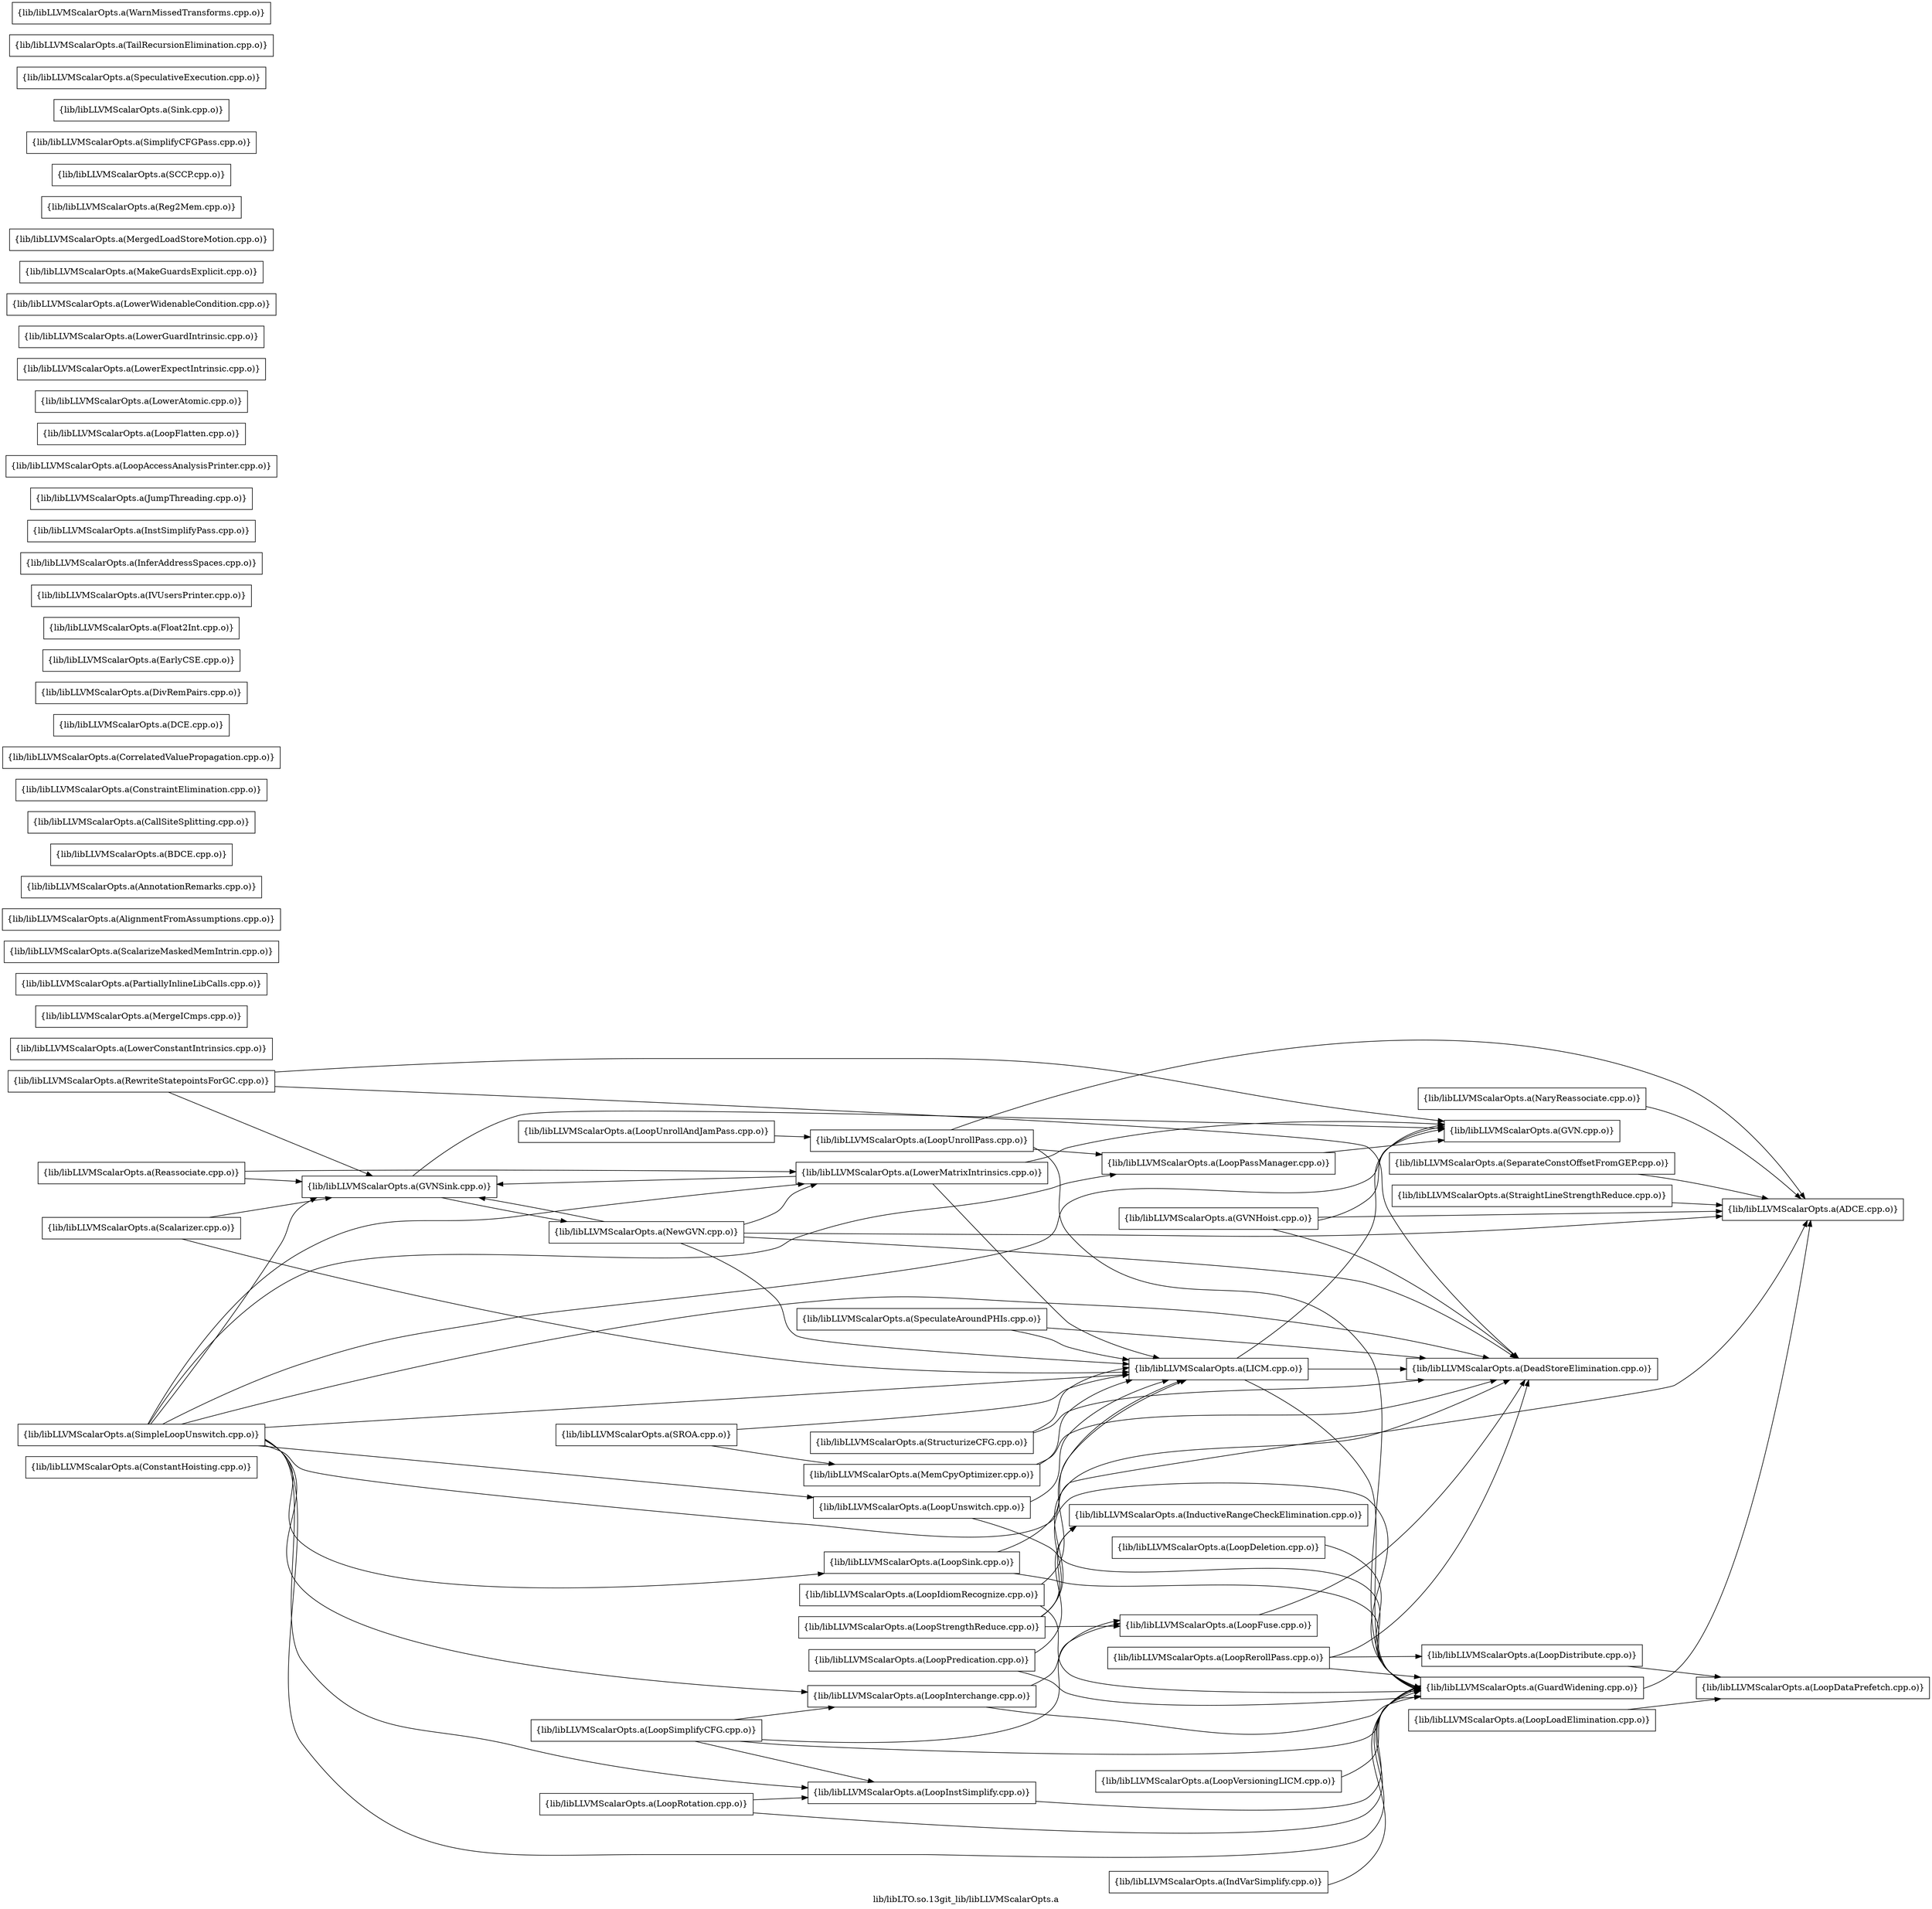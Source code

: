 digraph "lib/libLTO.so.13git_lib/libLLVMScalarOpts.a" {
	label="lib/libLTO.so.13git_lib/libLLVMScalarOpts.a";
	rankdir=LR;

	Node0x558810148f48 [shape=record,shape=box,group=0,label="{lib/libLLVMScalarOpts.a(ConstantHoisting.cpp.o)}"];
	Node0x55881013ed18 [shape=record,shape=box,group=0,label="{lib/libLLVMScalarOpts.a(LoopStrengthReduce.cpp.o)}"];
	Node0x55881013ed18 -> Node0x558810149718;
	Node0x55881013ed18 -> Node0x55881014c968;
	Node0x55881013ed18 -> Node0x558810155b08;
	Node0x55881013ed18 -> Node0x558810160d28;
	Node0x558810163028 [shape=record,shape=box,group=0,label="{lib/libLLVMScalarOpts.a(LowerConstantIntrinsics.cpp.o)}"];
	Node0x5588101601e8 [shape=record,shape=box,group=0,label="{lib/libLLVMScalarOpts.a(MergeICmps.cpp.o)}"];
	Node0x558810162038 [shape=record,shape=box,group=0,label="{lib/libLLVMScalarOpts.a(PartiallyInlineLibCalls.cpp.o)}"];
	Node0x55881015f9c8 [shape=record,shape=box,group=0,label="{lib/libLLVMScalarOpts.a(ScalarizeMaskedMemIntrin.cpp.o)}"];
	Node0x558810158df8 [shape=record,shape=box,group=0,label="{lib/libLLVMScalarOpts.a(ADCE.cpp.o)}"];
	Node0x558810158088 [shape=record,shape=box,group=0,label="{lib/libLLVMScalarOpts.a(AlignmentFromAssumptions.cpp.o)}"];
	Node0x558810157408 [shape=record,shape=box,group=0,label="{lib/libLLVMScalarOpts.a(AnnotationRemarks.cpp.o)}"];
	Node0x558810146e78 [shape=record,shape=box,group=0,label="{lib/libLLVMScalarOpts.a(BDCE.cpp.o)}"];
	Node0x558810149218 [shape=record,shape=box,group=0,label="{lib/libLLVMScalarOpts.a(CallSiteSplitting.cpp.o)}"];
	Node0x5588101482c8 [shape=record,shape=box,group=0,label="{lib/libLLVMScalarOpts.a(ConstraintElimination.cpp.o)}"];
	Node0x55881014a938 [shape=record,shape=box,group=0,label="{lib/libLLVMScalarOpts.a(CorrelatedValuePropagation.cpp.o)}"];
	Node0x558810149bc8 [shape=record,shape=box,group=0,label="{lib/libLLVMScalarOpts.a(DCE.cpp.o)}"];
	Node0x558810149718 [shape=record,shape=box,group=0,label="{lib/libLLVMScalarOpts.a(DeadStoreElimination.cpp.o)}"];
	Node0x55881014bc48 [shape=record,shape=box,group=0,label="{lib/libLLVMScalarOpts.a(DivRemPairs.cpp.o)}"];
	Node0x55881014aed8 [shape=record,shape=box,group=0,label="{lib/libLLVMScalarOpts.a(EarlyCSE.cpp.o)}"];
	Node0x55881014aca8 [shape=record,shape=box,group=0,label="{lib/libLLVMScalarOpts.a(Float2Int.cpp.o)}"];
	Node0x55881014c968 [shape=record,shape=box,group=0,label="{lib/libLLVMScalarOpts.a(GuardWidening.cpp.o)}"];
	Node0x55881014c968 -> Node0x558810158df8;
	Node0x558810162808 [shape=record,shape=box,group=0,label="{lib/libLLVMScalarOpts.a(GVN.cpp.o)}"];
	Node0x5588101634d8 [shape=record,shape=box,group=0,label="{lib/libLLVMScalarOpts.a(GVNHoist.cpp.o)}"];
	Node0x5588101634d8 -> Node0x558810158df8;
	Node0x5588101634d8 -> Node0x558810149718;
	Node0x5588101634d8 -> Node0x558810162808;
	Node0x5588101637a8 [shape=record,shape=box,group=0,label="{lib/libLLVMScalarOpts.a(GVNSink.cpp.o)}"];
	Node0x5588101637a8 -> Node0x558810162808;
	Node0x5588101637a8 -> Node0x558810161958;
	Node0x558810155338 [shape=record,shape=box,group=0,label="{lib/libLLVMScalarOpts.a(IVUsersPrinter.cpp.o)}"];
	Node0x558810155b08 [shape=record,shape=box,group=0,label="{lib/libLLVMScalarOpts.a(InductiveRangeCheckElimination.cpp.o)}"];
	Node0x5588101557e8 [shape=record,shape=box,group=0,label="{lib/libLLVMScalarOpts.a(IndVarSimplify.cpp.o)}"];
	Node0x5588101557e8 -> Node0x55881014c968;
	Node0x558810155e78 [shape=record,shape=box,group=0,label="{lib/libLLVMScalarOpts.a(InferAddressSpaces.cpp.o)}"];
	Node0x558810157188 [shape=record,shape=box,group=0,label="{lib/libLLVMScalarOpts.a(InstSimplifyPass.cpp.o)}"];
	Node0x558810152b88 [shape=record,shape=box,group=0,label="{lib/libLLVMScalarOpts.a(JumpThreading.cpp.o)}"];
	Node0x558810152598 [shape=record,shape=box,group=0,label="{lib/libLLVMScalarOpts.a(LICM.cpp.o)}"];
	Node0x558810152598 -> Node0x558810149718;
	Node0x558810152598 -> Node0x55881014c968;
	Node0x558810152598 -> Node0x558810162808;
	Node0x558810153448 [shape=record,shape=box,group=0,label="{lib/libLLVMScalarOpts.a(LoopAccessAnalysisPrinter.cpp.o)}"];
	Node0x55881015dd08 [shape=record,shape=box,group=0,label="{lib/libLLVMScalarOpts.a(LoopSink.cpp.o)}"];
	Node0x55881015dd08 -> Node0x55881014c968;
	Node0x55881015dd08 -> Node0x558810152598;
	Node0x55881015fab8 [shape=record,shape=box,group=0,label="{lib/libLLVMScalarOpts.a(LoopDeletion.cpp.o)}"];
	Node0x55881015fab8 -> Node0x55881014c968;
	Node0x55881015f298 [shape=record,shape=box,group=0,label="{lib/libLLVMScalarOpts.a(LoopDataPrefetch.cpp.o)}"];
	Node0x55881015eb68 [shape=record,shape=box,group=0,label="{lib/libLLVMScalarOpts.a(LoopDistribute.cpp.o)}"];
	Node0x55881015eb68 -> Node0x55881015f298;
	Node0x558810160d28 [shape=record,shape=box,group=0,label="{lib/libLLVMScalarOpts.a(LoopFuse.cpp.o)}"];
	Node0x558810160d28 -> Node0x558810149718;
	Node0x5588101605f8 [shape=record,shape=box,group=0,label="{lib/libLLVMScalarOpts.a(LoopIdiomRecognize.cpp.o)}"];
	Node0x5588101605f8 -> Node0x55881014c968;
	Node0x5588101605f8 -> Node0x558810152598;
	Node0x55881015fe78 [shape=record,shape=box,group=0,label="{lib/libLLVMScalarOpts.a(LoopInstSimplify.cpp.o)}"];
	Node0x55881015fe78 -> Node0x55881014c968;
	Node0x558810144c18 [shape=record,shape=box,group=0,label="{lib/libLLVMScalarOpts.a(LoopInterchange.cpp.o)}"];
	Node0x558810144c18 -> Node0x55881014c968;
	Node0x558810144c18 -> Node0x558810160d28;
	Node0x558810145348 [shape=record,shape=box,group=0,label="{lib/libLLVMScalarOpts.a(LoopFlatten.cpp.o)}"];
	Node0x5588101431d8 [shape=record,shape=box,group=0,label="{lib/libLLVMScalarOpts.a(LoopLoadElimination.cpp.o)}"];
	Node0x5588101431d8 -> Node0x55881015f298;
	Node0x558810143a48 [shape=record,shape=box,group=0,label="{lib/libLLVMScalarOpts.a(LoopPassManager.cpp.o)}"];
	Node0x558810143a48 -> Node0x558810162808;
	Node0x55881013f6c8 [shape=record,shape=box,group=0,label="{lib/libLLVMScalarOpts.a(LoopPredication.cpp.o)}"];
	Node0x55881013f6c8 -> Node0x55881014c968;
	Node0x55881013f6c8 -> Node0x558810155b08;
	Node0x558810140348 [shape=record,shape=box,group=0,label="{lib/libLLVMScalarOpts.a(LoopRerollPass.cpp.o)}"];
	Node0x558810140348 -> Node0x558810149718;
	Node0x558810140348 -> Node0x55881014c968;
	Node0x558810140348 -> Node0x55881015eb68;
	Node0x55881013e818 [shape=record,shape=box,group=0,label="{lib/libLLVMScalarOpts.a(LoopRotation.cpp.o)}"];
	Node0x55881013e818 -> Node0x55881014c968;
	Node0x55881013e818 -> Node0x55881015fe78;
	Node0x55881013f448 [shape=record,shape=box,group=0,label="{lib/libLLVMScalarOpts.a(LoopSimplifyCFG.cpp.o)}"];
	Node0x55881013f448 -> Node0x55881014c968;
	Node0x55881013f448 -> Node0x558810160d28;
	Node0x55881013f448 -> Node0x55881015fe78;
	Node0x55881013f448 -> Node0x558810144c18;
	Node0x558810165d78 [shape=record,shape=box,group=0,label="{lib/libLLVMScalarOpts.a(LoopUnrollPass.cpp.o)}"];
	Node0x558810165d78 -> Node0x558810158df8;
	Node0x558810165d78 -> Node0x55881014c968;
	Node0x558810165d78 -> Node0x558810143a48;
	Node0x558810165238 [shape=record,shape=box,group=0,label="{lib/libLLVMScalarOpts.a(LoopUnrollAndJamPass.cpp.o)}"];
	Node0x558810165238 -> Node0x558810165d78;
	Node0x558810164ab8 [shape=record,shape=box,group=0,label="{lib/libLLVMScalarOpts.a(LoopVersioningLICM.cpp.o)}"];
	Node0x558810164ab8 -> Node0x55881014c968;
	Node0x558810163de8 [shape=record,shape=box,group=0,label="{lib/libLLVMScalarOpts.a(LowerAtomic.cpp.o)}"];
	Node0x55881015d6c8 [shape=record,shape=box,group=0,label="{lib/libLLVMScalarOpts.a(LowerExpectIntrinsic.cpp.o)}"];
	Node0x55881015ddf8 [shape=record,shape=box,group=0,label="{lib/libLLVMScalarOpts.a(LowerGuardIntrinsic.cpp.o)}"];
	Node0x55881015e398 [shape=record,shape=box,group=0,label="{lib/libLLVMScalarOpts.a(LowerMatrixIntrinsics.cpp.o)}"];
	Node0x55881015e398 -> Node0x558810162808;
	Node0x55881015e398 -> Node0x5588101637a8;
	Node0x55881015e398 -> Node0x558810152598;
	Node0x55881015eac8 [shape=record,shape=box,group=0,label="{lib/libLLVMScalarOpts.a(LowerWidenableCondition.cpp.o)}"];
	Node0x55881015f1a8 [shape=record,shape=box,group=0,label="{lib/libLLVMScalarOpts.a(MakeGuardsExplicit.cpp.o)}"];
	Node0x55881015f928 [shape=record,shape=box,group=0,label="{lib/libLLVMScalarOpts.a(MemCpyOptimizer.cpp.o)}"];
	Node0x55881015f928 -> Node0x558810149718;
	Node0x55881015f928 -> Node0x558810152598;
	Node0x558810160968 [shape=record,shape=box,group=0,label="{lib/libLLVMScalarOpts.a(MergedLoadStoreMotion.cpp.o)}"];
	Node0x558810161188 [shape=record,shape=box,group=0,label="{lib/libLLVMScalarOpts.a(NaryReassociate.cpp.o)}"];
	Node0x558810161188 -> Node0x558810158df8;
	Node0x558810161958 [shape=record,shape=box,group=0,label="{lib/libLLVMScalarOpts.a(NewGVN.cpp.o)}"];
	Node0x558810161958 -> Node0x558810158df8;
	Node0x558810161958 -> Node0x558810149718;
	Node0x558810161958 -> Node0x5588101637a8;
	Node0x558810161958 -> Node0x558810152598;
	Node0x558810161958 -> Node0x55881015e398;
	Node0x558810158ee8 [shape=record,shape=box,group=0,label="{lib/libLLVMScalarOpts.a(Reassociate.cpp.o)}"];
	Node0x558810158ee8 -> Node0x5588101637a8;
	Node0x558810158ee8 -> Node0x55881015e398;
	Node0x558810157bd8 [shape=record,shape=box,group=0,label="{lib/libLLVMScalarOpts.a(Reg2Mem.cpp.o)}"];
	Node0x5588101574f8 [shape=record,shape=box,group=0,label="{lib/libLLVMScalarOpts.a(RewriteStatepointsForGC.cpp.o)}"];
	Node0x5588101574f8 -> Node0x558810149718;
	Node0x5588101574f8 -> Node0x558810162808;
	Node0x5588101574f8 -> Node0x5588101637a8;
	Node0x5588101577c8 [shape=record,shape=box,group=0,label="{lib/libLLVMScalarOpts.a(SCCP.cpp.o)}"];
	Node0x558810160be8 [shape=record,shape=box,group=0,label="{lib/libLLVMScalarOpts.a(SROA.cpp.o)}"];
	Node0x558810160be8 -> Node0x558810152598;
	Node0x558810160be8 -> Node0x55881015f928;
	Node0x558810160648 [shape=record,shape=box,group=0,label="{lib/libLLVMScalarOpts.a(Scalarizer.cpp.o)}"];
	Node0x558810160648 -> Node0x5588101637a8;
	Node0x558810160648 -> Node0x558810152598;
	Node0x55881015f748 [shape=record,shape=box,group=0,label="{lib/libLLVMScalarOpts.a(SeparateConstOffsetFromGEP.cpp.o)}"];
	Node0x55881015f748 -> Node0x558810158df8;
	Node0x55881015f478 [shape=record,shape=box,group=0,label="{lib/libLLVMScalarOpts.a(SimpleLoopUnswitch.cpp.o)}"];
	Node0x55881015f478 -> Node0x558810158df8;
	Node0x55881015f478 -> Node0x558810149718;
	Node0x55881015f478 -> Node0x55881014c968;
	Node0x55881015f478 -> Node0x558810162808;
	Node0x55881015f478 -> Node0x5588101637a8;
	Node0x55881015f478 -> Node0x558810152598;
	Node0x55881015f478 -> Node0x55881015dd08;
	Node0x55881015f478 -> Node0x55881015fe78;
	Node0x55881015f478 -> Node0x558810144c18;
	Node0x55881015f478 -> Node0x558810143a48;
	Node0x55881015f478 -> Node0x558810164478;
	Node0x55881015f478 -> Node0x55881015e398;
	Node0x55881015e5c8 [shape=record,shape=box,group=0,label="{lib/libLLVMScalarOpts.a(SimplifyCFGPass.cpp.o)}"];
	Node0x55881015e2a8 [shape=record,shape=box,group=0,label="{lib/libLLVMScalarOpts.a(Sink.cpp.o)}"];
	Node0x558810145988 [shape=record,shape=box,group=0,label="{lib/libLLVMScalarOpts.a(SpeculativeExecution.cpp.o)}"];
	Node0x558810145078 [shape=record,shape=box,group=0,label="{lib/libLLVMScalarOpts.a(SpeculateAroundPHIs.cpp.o)}"];
	Node0x558810145078 -> Node0x558810149718;
	Node0x558810145078 -> Node0x558810152598;
	Node0x558810143958 [shape=record,shape=box,group=0,label="{lib/libLLVMScalarOpts.a(StraightLineStrengthReduce.cpp.o)}"];
	Node0x558810143958 -> Node0x558810158df8;
	Node0x558810144178 [shape=record,shape=box,group=0,label="{lib/libLLVMScalarOpts.a(StructurizeCFG.cpp.o)}"];
	Node0x558810144178 -> Node0x558810149718;
	Node0x558810144178 -> Node0x558810152598;
	Node0x558810143f98 [shape=record,shape=box,group=0,label="{lib/libLLVMScalarOpts.a(TailRecursionElimination.cpp.o)}"];
	Node0x558810142148 [shape=record,shape=box,group=0,label="{lib/libLLVMScalarOpts.a(WarnMissedTransforms.cpp.o)}"];
	Node0x558810164478 [shape=record,shape=box,group=0,label="{lib/libLLVMScalarOpts.a(LoopUnswitch.cpp.o)}"];
	Node0x558810164478 -> Node0x55881014c968;
	Node0x558810164478 -> Node0x558810152598;
}
